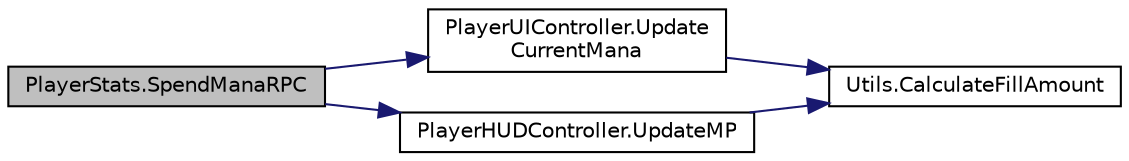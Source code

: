 digraph "PlayerStats.SpendManaRPC"
{
 // INTERACTIVE_SVG=YES
 // LATEX_PDF_SIZE
  edge [fontname="Helvetica",fontsize="10",labelfontname="Helvetica",labelfontsize="10"];
  node [fontname="Helvetica",fontsize="10",shape=record];
  rankdir="LR";
  Node1 [label="PlayerStats.SpendManaRPC",height=0.2,width=0.4,color="black", fillcolor="grey75", style="filled", fontcolor="black",tooltip=" "];
  Node1 -> Node2 [color="midnightblue",fontsize="10",style="solid",fontname="Helvetica"];
  Node2 [label="PlayerUIController.Update\lCurrentMana",height=0.2,width=0.4,color="black", fillcolor="white", style="filled",URL="$class_player_u_i_controller.html#ac7bf7455ce00b144f6a1678e524819b2",tooltip="Sets the current MP value to the Image."];
  Node2 -> Node3 [color="midnightblue",fontsize="10",style="solid",fontname="Helvetica"];
  Node3 [label="Utils.CalculateFillAmount",height=0.2,width=0.4,color="black", fillcolor="white", style="filled",URL="$class_utils.html#a459472171f68c903c975020cc5b02fee",tooltip="Calculates the actual normalized fill amount for the image."];
  Node1 -> Node4 [color="midnightblue",fontsize="10",style="solid",fontname="Helvetica"];
  Node4 [label="PlayerHUDController.UpdateMP",height=0.2,width=0.4,color="black", fillcolor="white", style="filled",URL="$class_player_h_u_d_controller.html#a09d27238c0e659b8f98828367c7622ba",tooltip=" "];
  Node4 -> Node3 [color="midnightblue",fontsize="10",style="solid",fontname="Helvetica"];
}
